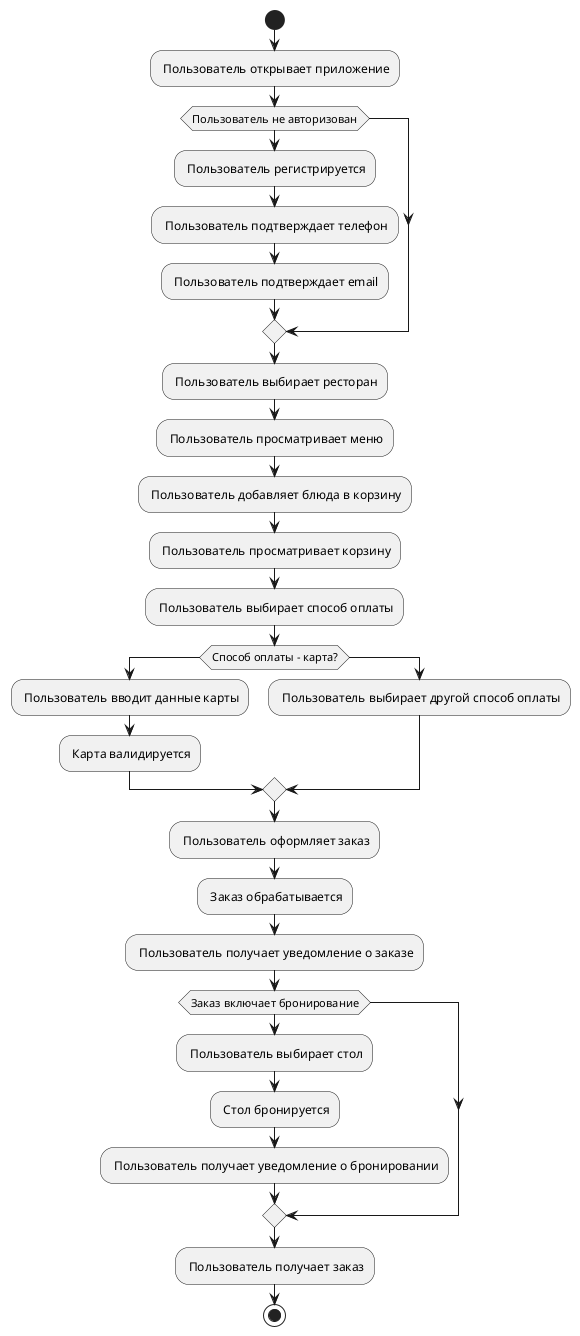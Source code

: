 @startuml
start
: Пользователь открывает приложение;
if (Пользователь не авторизован) then
  : Пользователь регистрируется;
  : Пользователь подтверждает телефон;
  : Пользователь подтверждает email;
endif
  : Пользователь выбирает ресторан;
  : Пользователь просматривает меню;
  : Пользователь добавляет блюда в корзину;
  : Пользователь просматривает корзину;
  : Пользователь выбирает способ оплаты;
  if (Способ оплаты - карта?) then
    : Пользователь вводит данные карты;
    : Карта валидируется;
  else
    : Пользователь выбирает другой способ оплаты;
  endif
  : Пользователь оформляет заказ;
  : Заказ обрабатывается;
  : Пользователь получает уведомление о заказе;
  if (Заказ включает бронирование) then
    : Пользователь выбирает стол;
    : Стол бронируется;
    : Пользователь получает уведомление о бронировании;
  endif
  : Пользователь получает заказ;
stop
@enduml